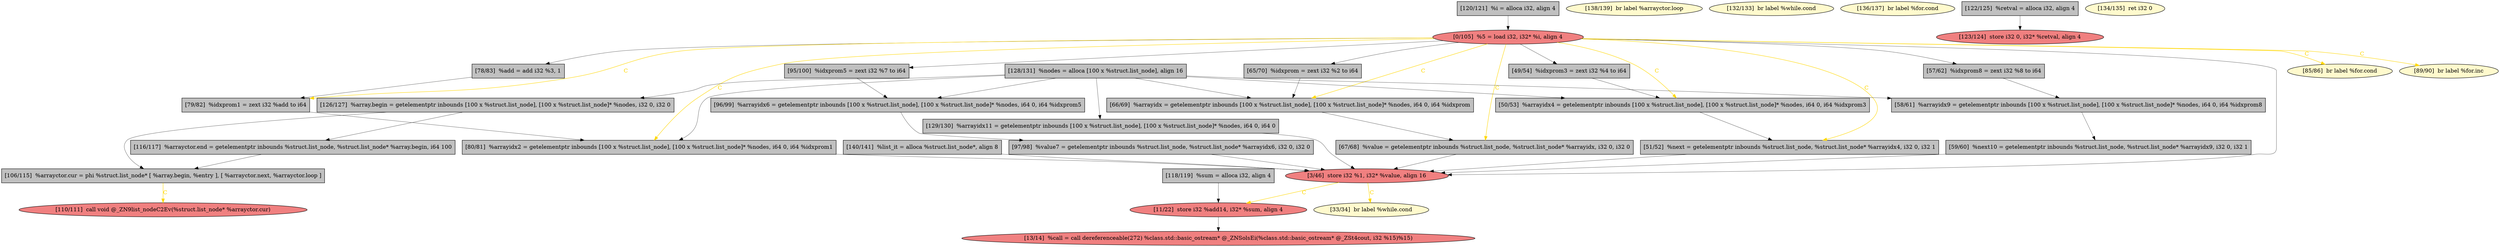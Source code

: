 
digraph G {


node193 [fillcolor=grey,label="[50/53]  %arrayidx4 = getelementptr inbounds [100 x %struct.list_node], [100 x %struct.list_node]* %nodes, i64 0, i64 %idxprom3",shape=rectangle,style=filled ]
node169 [fillcolor=lightcoral,label="[110/111]  call void @_ZN9list_nodeC2Ev(%struct.list_node* %arrayctor.cur)",shape=ellipse,style=filled ]
node165 [fillcolor=grey,label="[118/119]  %sum = alloca i32, align 4",shape=rectangle,style=filled ]
node168 [fillcolor=grey,label="[78/83]  %add = add i32 %3, 1",shape=rectangle,style=filled ]
node167 [fillcolor=grey,label="[116/117]  %arrayctor.end = getelementptr inbounds %struct.list_node, %struct.list_node* %array.begin, i64 100",shape=rectangle,style=filled ]
node170 [fillcolor=grey,label="[126/127]  %array.begin = getelementptr inbounds [100 x %struct.list_node], [100 x %struct.list_node]* %nodes, i32 0, i32 0",shape=rectangle,style=filled ]
node163 [fillcolor=grey,label="[120/121]  %i = alloca i32, align 4",shape=rectangle,style=filled ]
node182 [fillcolor=grey,label="[97/98]  %value7 = getelementptr inbounds %struct.list_node, %struct.list_node* %arrayidx6, i32 0, i32 0",shape=rectangle,style=filled ]
node172 [fillcolor=grey,label="[51/52]  %next = getelementptr inbounds %struct.list_node, %struct.list_node* %arrayidx4, i32 0, i32 1",shape=rectangle,style=filled ]
node160 [fillcolor=lemonchiffon,label="[138/139]  br label %arrayctor.loop",shape=ellipse,style=filled ]
node180 [fillcolor=grey,label="[96/99]  %arrayidx6 = getelementptr inbounds [100 x %struct.list_node], [100 x %struct.list_node]* %nodes, i64 0, i64 %idxprom5",shape=rectangle,style=filled ]
node192 [fillcolor=grey,label="[59/60]  %next10 = getelementptr inbounds %struct.list_node, %struct.list_node* %arrayidx9, i32 0, i32 1",shape=rectangle,style=filled ]
node166 [fillcolor=lemonchiffon,label="[132/133]  br label %while.cond",shape=ellipse,style=filled ]
node164 [fillcolor=grey,label="[49/54]  %idxprom3 = zext i32 %4 to i64",shape=rectangle,style=filled ]
node174 [fillcolor=grey,label="[58/61]  %arrayidx9 = getelementptr inbounds [100 x %struct.list_node], [100 x %struct.list_node]* %nodes, i64 0, i64 %idxprom8",shape=rectangle,style=filled ]
node187 [fillcolor=grey,label="[79/82]  %idxprom1 = zext i32 %add to i64",shape=rectangle,style=filled ]
node157 [fillcolor=lemonchiffon,label="[136/137]  br label %for.cond",shape=ellipse,style=filled ]
node186 [fillcolor=lemonchiffon,label="[33/34]  br label %while.cond",shape=ellipse,style=filled ]
node158 [fillcolor=lightcoral,label="[123/124]  store i32 0, i32* %retval, align 4",shape=ellipse,style=filled ]
node171 [fillcolor=grey,label="[122/125]  %retval = alloca i32, align 4",shape=rectangle,style=filled ]
node161 [fillcolor=grey,label="[129/130]  %arrayidx11 = getelementptr inbounds [100 x %struct.list_node], [100 x %struct.list_node]* %nodes, i64 0, i64 0",shape=rectangle,style=filled ]
node191 [fillcolor=grey,label="[57/62]  %idxprom8 = zext i32 %8 to i64",shape=rectangle,style=filled ]
node162 [fillcolor=lightcoral,label="[0/105]  %5 = load i32, i32* %i, align 4",shape=ellipse,style=filled ]
node173 [fillcolor=grey,label="[106/115]  %arrayctor.cur = phi %struct.list_node* [ %array.begin, %entry ], [ %arrayctor.next, %arrayctor.loop ]",shape=rectangle,style=filled ]
node175 [fillcolor=lemonchiffon,label="[134/135]  ret i32 0",shape=ellipse,style=filled ]
node176 [fillcolor=lightcoral,label="[11/22]  store i32 %add14, i32* %sum, align 4",shape=ellipse,style=filled ]
node183 [fillcolor=lemonchiffon,label="[85/86]  br label %for.cond",shape=ellipse,style=filled ]
node184 [fillcolor=grey,label="[65/70]  %idxprom = zext i32 %2 to i64",shape=rectangle,style=filled ]
node177 [fillcolor=grey,label="[95/100]  %idxprom5 = zext i32 %7 to i64",shape=rectangle,style=filled ]
node178 [fillcolor=lightcoral,label="[3/46]  store i32 %1, i32* %value, align 16",shape=ellipse,style=filled ]
node179 [fillcolor=grey,label="[140/141]  %list_it = alloca %struct.list_node*, align 8",shape=rectangle,style=filled ]
node181 [fillcolor=grey,label="[80/81]  %arrayidx2 = getelementptr inbounds [100 x %struct.list_node], [100 x %struct.list_node]* %nodes, i64 0, i64 %idxprom1",shape=rectangle,style=filled ]
node185 [fillcolor=lemonchiffon,label="[89/90]  br label %for.inc",shape=ellipse,style=filled ]
node188 [fillcolor=grey,label="[66/69]  %arrayidx = getelementptr inbounds [100 x %struct.list_node], [100 x %struct.list_node]* %nodes, i64 0, i64 %idxprom",shape=rectangle,style=filled ]
node189 [fillcolor=grey,label="[67/68]  %value = getelementptr inbounds %struct.list_node, %struct.list_node* %arrayidx, i32 0, i32 0",shape=rectangle,style=filled ]
node159 [fillcolor=grey,label="[128/131]  %nodes = alloca [100 x %struct.list_node], align 16",shape=rectangle,style=filled ]
node190 [fillcolor=lightcoral,label="[13/14]  %call = call dereferenceable(272) %class.std::basic_ostream* @_ZNSolsEi(%class.std::basic_ostream* @_ZSt4cout, i32 %15)%15)",shape=ellipse,style=filled ]

node178->node186 [style=solid,color=gold,label="C",penwidth=1.0,fontcolor=gold ]
node161->node178 [style=solid,color=black,label="",penwidth=0.5,fontcolor=black ]
node174->node192 [style=solid,color=black,label="",penwidth=0.5,fontcolor=black ]
node170->node173 [style=solid,color=black,label="",penwidth=0.5,fontcolor=black ]
node159->node188 [style=solid,color=black,label="",penwidth=0.5,fontcolor=black ]
node177->node180 [style=solid,color=black,label="",penwidth=0.5,fontcolor=black ]
node159->node174 [style=solid,color=black,label="",penwidth=0.5,fontcolor=black ]
node167->node173 [style=solid,color=black,label="",penwidth=0.5,fontcolor=black ]
node170->node167 [style=solid,color=black,label="",penwidth=0.5,fontcolor=black ]
node162->node188 [style=solid,color=gold,label="C",penwidth=1.0,fontcolor=gold ]
node162->node177 [style=solid,color=black,label="",penwidth=0.5,fontcolor=black ]
node179->node178 [style=solid,color=black,label="",penwidth=0.5,fontcolor=black ]
node162->node193 [style=solid,color=gold,label="C",penwidth=1.0,fontcolor=gold ]
node180->node182 [style=solid,color=black,label="",penwidth=0.5,fontcolor=black ]
node164->node193 [style=solid,color=black,label="",penwidth=0.5,fontcolor=black ]
node187->node181 [style=solid,color=black,label="",penwidth=0.5,fontcolor=black ]
node159->node180 [style=solid,color=black,label="",penwidth=0.5,fontcolor=black ]
node159->node181 [style=solid,color=black,label="",penwidth=0.5,fontcolor=black ]
node162->node189 [style=solid,color=gold,label="C",penwidth=1.0,fontcolor=gold ]
node173->node169 [style=solid,color=gold,label="C",penwidth=1.0,fontcolor=gold ]
node192->node178 [style=solid,color=black,label="",penwidth=0.5,fontcolor=black ]
node172->node178 [style=solid,color=black,label="",penwidth=0.5,fontcolor=black ]
node181->node178 [style=solid,color=black,label="",penwidth=0.5,fontcolor=black ]
node162->node191 [style=solid,color=black,label="",penwidth=0.5,fontcolor=black ]
node162->node184 [style=solid,color=black,label="",penwidth=0.5,fontcolor=black ]
node193->node172 [style=solid,color=black,label="",penwidth=0.5,fontcolor=black ]
node162->node172 [style=solid,color=gold,label="C",penwidth=1.0,fontcolor=gold ]
node191->node174 [style=solid,color=black,label="",penwidth=0.5,fontcolor=black ]
node189->node178 [style=solid,color=black,label="",penwidth=0.5,fontcolor=black ]
node162->node185 [style=solid,color=gold,label="C",penwidth=1.0,fontcolor=gold ]
node184->node188 [style=solid,color=black,label="",penwidth=0.5,fontcolor=black ]
node162->node164 [style=solid,color=black,label="",penwidth=0.5,fontcolor=black ]
node159->node193 [style=solid,color=black,label="",penwidth=0.5,fontcolor=black ]
node188->node189 [style=solid,color=black,label="",penwidth=0.5,fontcolor=black ]
node182->node178 [style=solid,color=black,label="",penwidth=0.5,fontcolor=black ]
node159->node170 [style=solid,color=black,label="",penwidth=0.5,fontcolor=black ]
node162->node178 [style=solid,color=black,label="",penwidth=0.5,fontcolor=black ]
node168->node187 [style=solid,color=black,label="",penwidth=0.5,fontcolor=black ]
node163->node162 [style=solid,color=black,label="",penwidth=0.5,fontcolor=black ]
node176->node190 [style=solid,color=black,label="",penwidth=0.5,fontcolor=black ]
node171->node158 [style=solid,color=black,label="",penwidth=0.5,fontcolor=black ]
node162->node168 [style=solid,color=black,label="",penwidth=0.5,fontcolor=black ]
node165->node176 [style=solid,color=black,label="",penwidth=0.5,fontcolor=black ]
node162->node187 [style=solid,color=gold,label="C",penwidth=1.0,fontcolor=gold ]
node159->node161 [style=solid,color=black,label="",penwidth=0.5,fontcolor=black ]
node162->node183 [style=solid,color=gold,label="C",penwidth=1.0,fontcolor=gold ]
node178->node176 [style=solid,color=gold,label="C",penwidth=1.0,fontcolor=gold ]
node162->node181 [style=solid,color=gold,label="C",penwidth=1.0,fontcolor=gold ]


}
